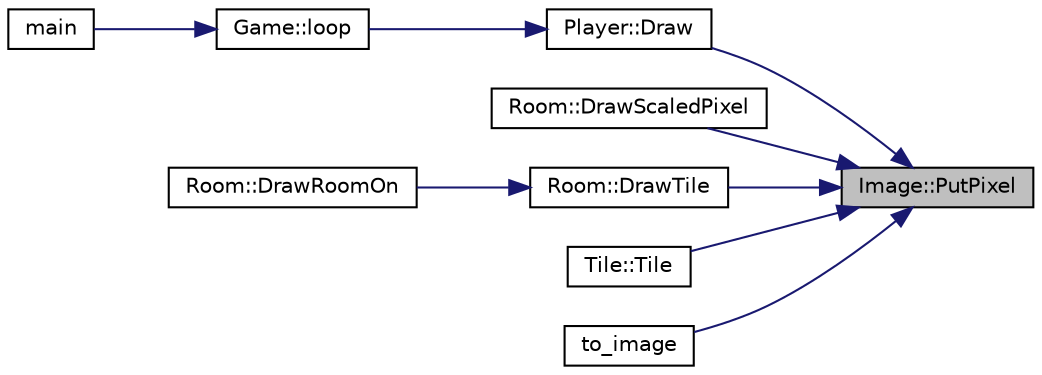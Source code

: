 digraph "Image::PutPixel"
{
 // LATEX_PDF_SIZE
  edge [fontname="Helvetica",fontsize="10",labelfontname="Helvetica",labelfontsize="10"];
  node [fontname="Helvetica",fontsize="10",shape=record];
  rankdir="RL";
  Node1 [label="Image::PutPixel",height=0.2,width=0.4,color="black", fillcolor="grey75", style="filled", fontcolor="black",tooltip=" "];
  Node1 -> Node2 [dir="back",color="midnightblue",fontsize="10",style="solid",fontname="Helvetica"];
  Node2 [label="Player::Draw",height=0.2,width=0.4,color="black", fillcolor="white", style="filled",URL="$structPlayer.html#a1a10995b61d63b46c6b562bd026382c4",tooltip="If player moved, move the player tile, save old coords."];
  Node2 -> Node3 [dir="back",color="midnightblue",fontsize="10",style="solid",fontname="Helvetica"];
  Node3 [label="Game::loop",height=0.2,width=0.4,color="black", fillcolor="white", style="filled",URL="$structGame.html#a7ad92b77b596d7882a7ae76eb18b5e6c",tooltip=" "];
  Node3 -> Node4 [dir="back",color="midnightblue",fontsize="10",style="solid",fontname="Helvetica"];
  Node4 [label="main",height=0.2,width=0.4,color="black", fillcolor="white", style="filled",URL="$main_8cpp.html#a3c04138a5bfe5d72780bb7e82a18e627",tooltip=" "];
  Node1 -> Node5 [dir="back",color="midnightblue",fontsize="10",style="solid",fontname="Helvetica"];
  Node5 [label="Room::DrawScaledPixel",height=0.2,width=0.4,color="black", fillcolor="white", style="filled",URL="$classRoom.html#ac41693308be2c89cf31deb7abdf7e1cf",tooltip=" "];
  Node1 -> Node6 [dir="back",color="midnightblue",fontsize="10",style="solid",fontname="Helvetica"];
  Node6 [label="Room::DrawTile",height=0.2,width=0.4,color="black", fillcolor="white", style="filled",URL="$classRoom.html#afbe132ba2aae8dc549a7547536d511d8",tooltip=" "];
  Node6 -> Node7 [dir="back",color="midnightblue",fontsize="10",style="solid",fontname="Helvetica"];
  Node7 [label="Room::DrawRoomOn",height=0.2,width=0.4,color="black", fillcolor="white", style="filled",URL="$classRoom.html#a04ed4955a5049fff264ceee77e13316a",tooltip=" "];
  Node1 -> Node8 [dir="back",color="midnightblue",fontsize="10",style="solid",fontname="Helvetica"];
  Node8 [label="Tile::Tile",height=0.2,width=0.4,color="black", fillcolor="white", style="filled",URL="$classTile.html#ade8c037ee27c821937829683be8d7b82",tooltip=" "];
  Node1 -> Node9 [dir="back",color="midnightblue",fontsize="10",style="solid",fontname="Helvetica"];
  Node9 [label="to_image",height=0.2,width=0.4,color="black", fillcolor="white", style="filled",URL="$matrix_8h.html#ab442a2fe9ac0c97808003ce6c970576b",tooltip=" "];
}
